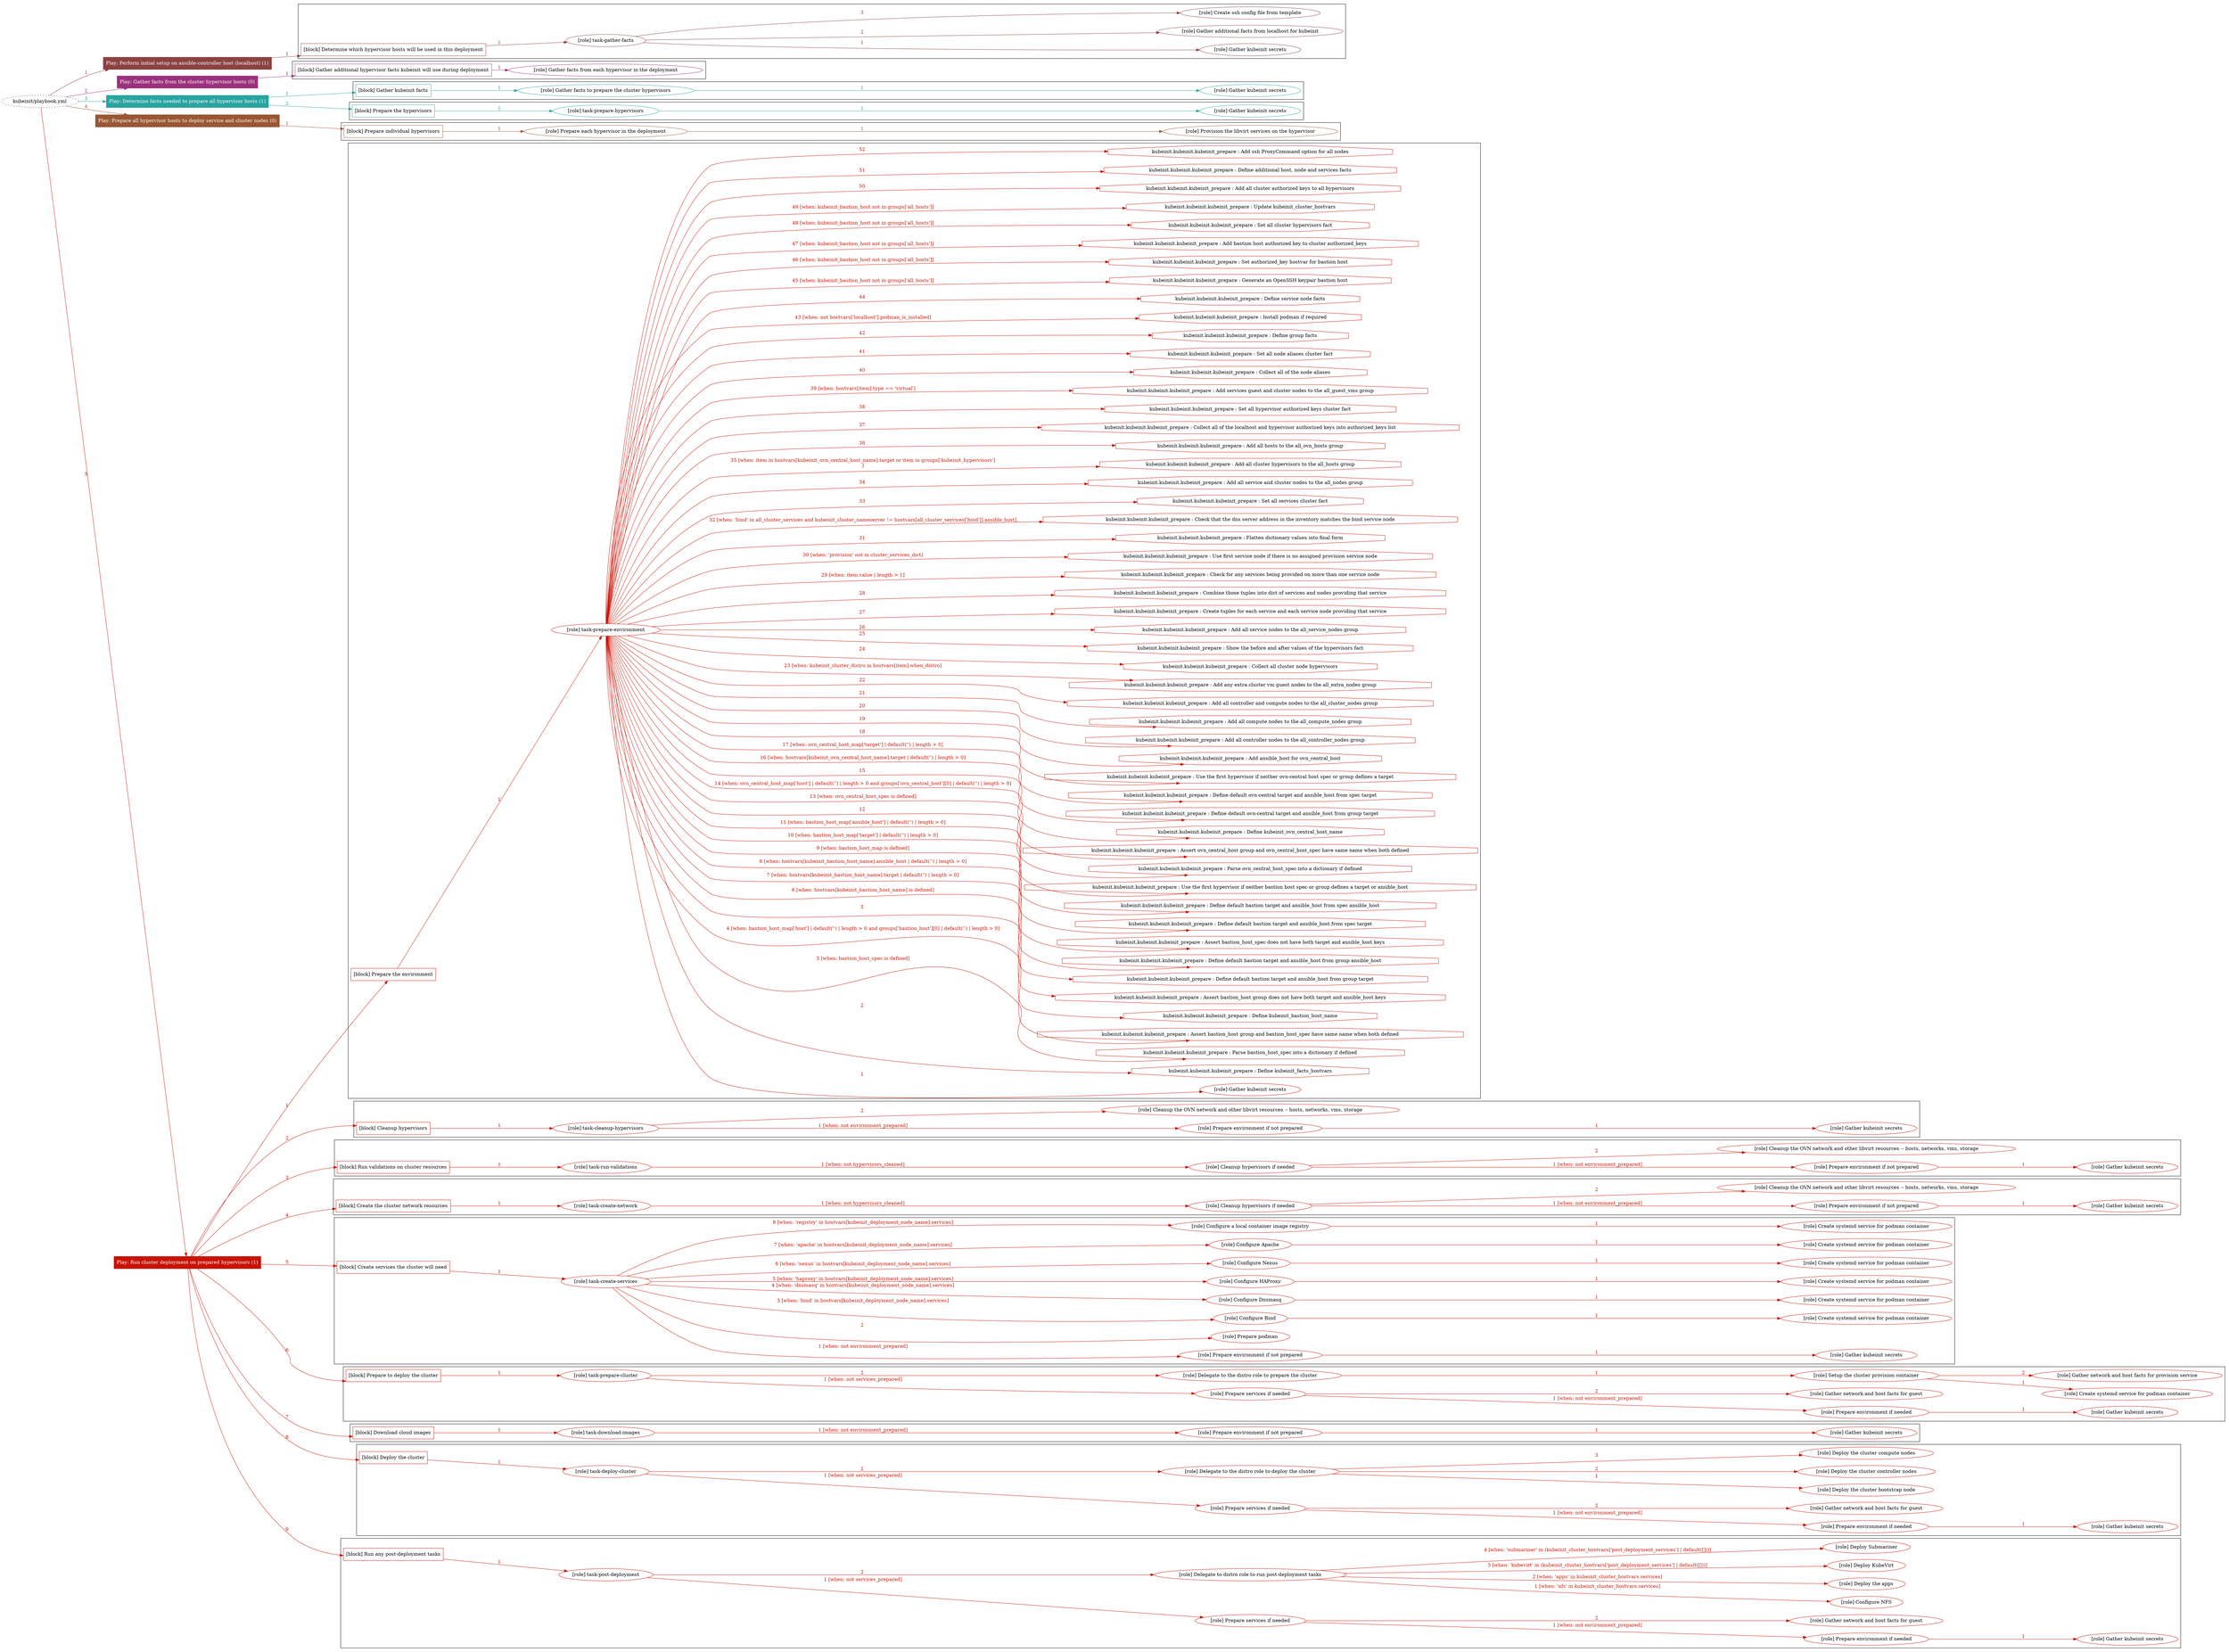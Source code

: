 digraph {
	graph [concentrate=true ordering=in rankdir=LR ratio=fill]
	edge [esep=5 sep=10]
	"kubeinit/playbook.yml" [URL="/home/runner/work/kubeinit/kubeinit/kubeinit/playbook.yml" id=playbook_1444630d style=dotted]
	"kubeinit/playbook.yml" -> play_1073b455 [label="1 " color="#8b4241" fontcolor="#8b4241" id=edge_0c85db9e labeltooltip="1 " tooltip="1 "]
	subgraph "Play: Perform initial setup on ansible-controller host (localhost) (1)" {
		play_1073b455 [label="Play: Perform initial setup on ansible-controller host (localhost) (1)" URL="/home/runner/work/kubeinit/kubeinit/kubeinit/playbook.yml" color="#8b4241" fontcolor="#ffffff" id=play_1073b455 shape=box style=filled tooltip=localhost]
		play_1073b455 -> block_946881d2 [label=1 color="#8b4241" fontcolor="#8b4241" id=edge_73a1ddb3 labeltooltip=1 tooltip=1]
		subgraph cluster_block_946881d2 {
			block_946881d2 [label="[block] Determine which hypervisor hosts will be used in this deployment" URL="/home/runner/work/kubeinit/kubeinit/kubeinit/playbook.yml" color="#8b4241" id=block_946881d2 labeltooltip="Determine which hypervisor hosts will be used in this deployment" shape=box tooltip="Determine which hypervisor hosts will be used in this deployment"]
			block_946881d2 -> role_add54385 [label="1 " color="#8b4241" fontcolor="#8b4241" id=edge_0cfd76b2 labeltooltip="1 " tooltip="1 "]
			subgraph "task-gather-facts" {
				role_add54385 [label="[role] task-gather-facts" URL="/home/runner/work/kubeinit/kubeinit/kubeinit/playbook.yml" color="#8b4241" id=role_add54385 tooltip="task-gather-facts"]
				role_add54385 -> role_1a040534 [label="1 " color="#8b4241" fontcolor="#8b4241" id=edge_caec62be labeltooltip="1 " tooltip="1 "]
				subgraph "Gather kubeinit secrets" {
					role_1a040534 [label="[role] Gather kubeinit secrets" URL="/home/runner/.ansible/collections/ansible_collections/kubeinit/kubeinit/roles/kubeinit_prepare/tasks/build_hypervisors_group.yml" color="#8b4241" id=role_1a040534 tooltip="Gather kubeinit secrets"]
				}
				role_add54385 -> role_0bdc1756 [label="2 " color="#8b4241" fontcolor="#8b4241" id=edge_86304668 labeltooltip="2 " tooltip="2 "]
				subgraph "Gather additional facts from localhost for kubeinit" {
					role_0bdc1756 [label="[role] Gather additional facts from localhost for kubeinit" URL="/home/runner/.ansible/collections/ansible_collections/kubeinit/kubeinit/roles/kubeinit_prepare/tasks/build_hypervisors_group.yml" color="#8b4241" id=role_0bdc1756 tooltip="Gather additional facts from localhost for kubeinit"]
				}
				role_add54385 -> role_7c668420 [label="3 " color="#8b4241" fontcolor="#8b4241" id=edge_5d2b8ef3 labeltooltip="3 " tooltip="3 "]
				subgraph "Create ssh config file from template" {
					role_7c668420 [label="[role] Create ssh config file from template" URL="/home/runner/.ansible/collections/ansible_collections/kubeinit/kubeinit/roles/kubeinit_prepare/tasks/build_hypervisors_group.yml" color="#8b4241" id=role_7c668420 tooltip="Create ssh config file from template"]
				}
			}
		}
	}
	"kubeinit/playbook.yml" -> play_78ef1688 [label="2 " color="#9b317d" fontcolor="#9b317d" id=edge_0044e540 labeltooltip="2 " tooltip="2 "]
	subgraph "Play: Gather facts from the cluster hypervisor hosts (0)" {
		play_78ef1688 [label="Play: Gather facts from the cluster hypervisor hosts (0)" URL="/home/runner/work/kubeinit/kubeinit/kubeinit/playbook.yml" color="#9b317d" fontcolor="#ffffff" id=play_78ef1688 shape=box style=filled tooltip="Play: Gather facts from the cluster hypervisor hosts (0)"]
		play_78ef1688 -> block_829b8c00 [label=1 color="#9b317d" fontcolor="#9b317d" id=edge_c3f6d614 labeltooltip=1 tooltip=1]
		subgraph cluster_block_829b8c00 {
			block_829b8c00 [label="[block] Gather additional hypervisor facts kubeinit will use during deployment" URL="/home/runner/work/kubeinit/kubeinit/kubeinit/playbook.yml" color="#9b317d" id=block_829b8c00 labeltooltip="Gather additional hypervisor facts kubeinit will use during deployment" shape=box tooltip="Gather additional hypervisor facts kubeinit will use during deployment"]
			block_829b8c00 -> role_87ae3ba0 [label="1 " color="#9b317d" fontcolor="#9b317d" id=edge_d1b2c838 labeltooltip="1 " tooltip="1 "]
			subgraph "Gather facts from each hypervisor in the deployment" {
				role_87ae3ba0 [label="[role] Gather facts from each hypervisor in the deployment" URL="/home/runner/work/kubeinit/kubeinit/kubeinit/playbook.yml" color="#9b317d" id=role_87ae3ba0 tooltip="Gather facts from each hypervisor in the deployment"]
			}
		}
	}
	"kubeinit/playbook.yml" -> play_0bc3e6d8 [label="3 " color="#28a4a1" fontcolor="#28a4a1" id=edge_3110eae7 labeltooltip="3 " tooltip="3 "]
	subgraph "Play: Determine facts needed to prepare all hypervisor hosts (1)" {
		play_0bc3e6d8 [label="Play: Determine facts needed to prepare all hypervisor hosts (1)" URL="/home/runner/work/kubeinit/kubeinit/kubeinit/playbook.yml" color="#28a4a1" fontcolor="#ffffff" id=play_0bc3e6d8 shape=box style=filled tooltip=localhost]
		play_0bc3e6d8 -> block_d40104a6 [label=1 color="#28a4a1" fontcolor="#28a4a1" id=edge_79403a06 labeltooltip=1 tooltip=1]
		subgraph cluster_block_d40104a6 {
			block_d40104a6 [label="[block] Gather kubeinit facts" URL="/home/runner/work/kubeinit/kubeinit/kubeinit/playbook.yml" color="#28a4a1" id=block_d40104a6 labeltooltip="Gather kubeinit facts" shape=box tooltip="Gather kubeinit facts"]
			block_d40104a6 -> role_3b716186 [label="1 " color="#28a4a1" fontcolor="#28a4a1" id=edge_dc60ff01 labeltooltip="1 " tooltip="1 "]
			subgraph "Gather facts to prepare the cluster hypervisors" {
				role_3b716186 [label="[role] Gather facts to prepare the cluster hypervisors" URL="/home/runner/work/kubeinit/kubeinit/kubeinit/playbook.yml" color="#28a4a1" id=role_3b716186 tooltip="Gather facts to prepare the cluster hypervisors"]
				role_3b716186 -> role_fba71f89 [label="1 " color="#28a4a1" fontcolor="#28a4a1" id=edge_497b2195 labeltooltip="1 " tooltip="1 "]
				subgraph "Gather kubeinit secrets" {
					role_fba71f89 [label="[role] Gather kubeinit secrets" URL="/home/runner/.ansible/collections/ansible_collections/kubeinit/kubeinit/roles/kubeinit_prepare/tasks/gather_kubeinit_facts.yml" color="#28a4a1" id=role_fba71f89 tooltip="Gather kubeinit secrets"]
				}
			}
		}
		play_0bc3e6d8 -> block_56816d2e [label=2 color="#28a4a1" fontcolor="#28a4a1" id=edge_8d1b89f9 labeltooltip=2 tooltip=2]
		subgraph cluster_block_56816d2e {
			block_56816d2e [label="[block] Prepare the hypervisors" URL="/home/runner/work/kubeinit/kubeinit/kubeinit/playbook.yml" color="#28a4a1" id=block_56816d2e labeltooltip="Prepare the hypervisors" shape=box tooltip="Prepare the hypervisors"]
			block_56816d2e -> role_d37315b7 [label="1 " color="#28a4a1" fontcolor="#28a4a1" id=edge_609497b4 labeltooltip="1 " tooltip="1 "]
			subgraph "task-prepare-hypervisors" {
				role_d37315b7 [label="[role] task-prepare-hypervisors" URL="/home/runner/work/kubeinit/kubeinit/kubeinit/playbook.yml" color="#28a4a1" id=role_d37315b7 tooltip="task-prepare-hypervisors"]
				role_d37315b7 -> role_0242ee0b [label="1 " color="#28a4a1" fontcolor="#28a4a1" id=edge_762423fd labeltooltip="1 " tooltip="1 "]
				subgraph "Gather kubeinit secrets" {
					role_0242ee0b [label="[role] Gather kubeinit secrets" URL="/home/runner/.ansible/collections/ansible_collections/kubeinit/kubeinit/roles/kubeinit_prepare/tasks/gather_kubeinit_facts.yml" color="#28a4a1" id=role_0242ee0b tooltip="Gather kubeinit secrets"]
				}
			}
		}
	}
	"kubeinit/playbook.yml" -> play_23aee91c [label="4 " color="#995733" fontcolor="#995733" id=edge_86f461c8 labeltooltip="4 " tooltip="4 "]
	subgraph "Play: Prepare all hypervisor hosts to deploy service and cluster nodes (0)" {
		play_23aee91c [label="Play: Prepare all hypervisor hosts to deploy service and cluster nodes (0)" URL="/home/runner/work/kubeinit/kubeinit/kubeinit/playbook.yml" color="#995733" fontcolor="#ffffff" id=play_23aee91c shape=box style=filled tooltip="Play: Prepare all hypervisor hosts to deploy service and cluster nodes (0)"]
		play_23aee91c -> block_f6f0f472 [label=1 color="#995733" fontcolor="#995733" id=edge_a04d602a labeltooltip=1 tooltip=1]
		subgraph cluster_block_f6f0f472 {
			block_f6f0f472 [label="[block] Prepare individual hypervisors" URL="/home/runner/work/kubeinit/kubeinit/kubeinit/playbook.yml" color="#995733" id=block_f6f0f472 labeltooltip="Prepare individual hypervisors" shape=box tooltip="Prepare individual hypervisors"]
			block_f6f0f472 -> role_e2254d93 [label="1 " color="#995733" fontcolor="#995733" id=edge_63cb797f labeltooltip="1 " tooltip="1 "]
			subgraph "Prepare each hypervisor in the deployment" {
				role_e2254d93 [label="[role] Prepare each hypervisor in the deployment" URL="/home/runner/work/kubeinit/kubeinit/kubeinit/playbook.yml" color="#995733" id=role_e2254d93 tooltip="Prepare each hypervisor in the deployment"]
				role_e2254d93 -> role_04773830 [label="1 " color="#995733" fontcolor="#995733" id=edge_45ecb0b7 labeltooltip="1 " tooltip="1 "]
				subgraph "Provision the libvirt services on the hypervisor" {
					role_04773830 [label="[role] Provision the libvirt services on the hypervisor" URL="/home/runner/.ansible/collections/ansible_collections/kubeinit/kubeinit/roles/kubeinit_prepare/tasks/prepare_hypervisor.yml" color="#995733" id=role_04773830 tooltip="Provision the libvirt services on the hypervisor"]
				}
			}
		}
	}
	"kubeinit/playbook.yml" -> play_779cb88a [label="5 " color="#c81304" fontcolor="#c81304" id=edge_5a33814d labeltooltip="5 " tooltip="5 "]
	subgraph "Play: Run cluster deployment on prepared hypervisors (1)" {
		play_779cb88a [label="Play: Run cluster deployment on prepared hypervisors (1)" URL="/home/runner/work/kubeinit/kubeinit/kubeinit/playbook.yml" color="#c81304" fontcolor="#ffffff" id=play_779cb88a shape=box style=filled tooltip=localhost]
		play_779cb88a -> block_87338375 [label=1 color="#c81304" fontcolor="#c81304" id=edge_95792783 labeltooltip=1 tooltip=1]
		subgraph cluster_block_87338375 {
			block_87338375 [label="[block] Prepare the environment" URL="/home/runner/work/kubeinit/kubeinit/kubeinit/playbook.yml" color="#c81304" id=block_87338375 labeltooltip="Prepare the environment" shape=box tooltip="Prepare the environment"]
			block_87338375 -> role_4984e158 [label="1 " color="#c81304" fontcolor="#c81304" id=edge_2753e655 labeltooltip="1 " tooltip="1 "]
			subgraph "task-prepare-environment" {
				role_4984e158 [label="[role] task-prepare-environment" URL="/home/runner/work/kubeinit/kubeinit/kubeinit/playbook.yml" color="#c81304" id=role_4984e158 tooltip="task-prepare-environment"]
				role_4984e158 -> role_afab0d7d [label="1 " color="#c81304" fontcolor="#c81304" id=edge_01ed7ba6 labeltooltip="1 " tooltip="1 "]
				subgraph "Gather kubeinit secrets" {
					role_afab0d7d [label="[role] Gather kubeinit secrets" URL="/home/runner/.ansible/collections/ansible_collections/kubeinit/kubeinit/roles/kubeinit_prepare/tasks/gather_kubeinit_facts.yml" color="#c81304" id=role_afab0d7d tooltip="Gather kubeinit secrets"]
				}
				task_c4361b53 [label="kubeinit.kubeinit.kubeinit_prepare : Define kubeinit_facts_hostvars" URL="/home/runner/.ansible/collections/ansible_collections/kubeinit/kubeinit/roles/kubeinit_prepare/tasks/main.yml" color="#c81304" id=task_c4361b53 shape=octagon tooltip="kubeinit.kubeinit.kubeinit_prepare : Define kubeinit_facts_hostvars"]
				role_4984e158 -> task_c4361b53 [label="2 " color="#c81304" fontcolor="#c81304" id=edge_e5e9740f labeltooltip="2 " tooltip="2 "]
				task_a15a012d [label="kubeinit.kubeinit.kubeinit_prepare : Parse bastion_host_spec into a dictionary if defined" URL="/home/runner/.ansible/collections/ansible_collections/kubeinit/kubeinit/roles/kubeinit_prepare/tasks/main.yml" color="#c81304" id=task_a15a012d shape=octagon tooltip="kubeinit.kubeinit.kubeinit_prepare : Parse bastion_host_spec into a dictionary if defined"]
				role_4984e158 -> task_a15a012d [label="3 [when: bastion_host_spec is defined]" color="#c81304" fontcolor="#c81304" id=edge_7d1447f1 labeltooltip="3 [when: bastion_host_spec is defined]" tooltip="3 [when: bastion_host_spec is defined]"]
				task_f9487f0b [label="kubeinit.kubeinit.kubeinit_prepare : Assert bastion_host group and bastion_host_spec have same name when both defined" URL="/home/runner/.ansible/collections/ansible_collections/kubeinit/kubeinit/roles/kubeinit_prepare/tasks/main.yml" color="#c81304" id=task_f9487f0b shape=octagon tooltip="kubeinit.kubeinit.kubeinit_prepare : Assert bastion_host group and bastion_host_spec have same name when both defined"]
				role_4984e158 -> task_f9487f0b [label="4 [when: bastion_host_map['host'] | default('') | length > 0 and groups['bastion_host'][0] | default('') | length > 0]" color="#c81304" fontcolor="#c81304" id=edge_98395c45 labeltooltip="4 [when: bastion_host_map['host'] | default('') | length > 0 and groups['bastion_host'][0] | default('') | length > 0]" tooltip="4 [when: bastion_host_map['host'] | default('') | length > 0 and groups['bastion_host'][0] | default('') | length > 0]"]
				task_eae2c98f [label="kubeinit.kubeinit.kubeinit_prepare : Define kubeinit_bastion_host_name" URL="/home/runner/.ansible/collections/ansible_collections/kubeinit/kubeinit/roles/kubeinit_prepare/tasks/main.yml" color="#c81304" id=task_eae2c98f shape=octagon tooltip="kubeinit.kubeinit.kubeinit_prepare : Define kubeinit_bastion_host_name"]
				role_4984e158 -> task_eae2c98f [label="5 " color="#c81304" fontcolor="#c81304" id=edge_14995673 labeltooltip="5 " tooltip="5 "]
				task_c2f02f58 [label="kubeinit.kubeinit.kubeinit_prepare : Assert bastion_host group does not have both target and ansible_host keys" URL="/home/runner/.ansible/collections/ansible_collections/kubeinit/kubeinit/roles/kubeinit_prepare/tasks/main.yml" color="#c81304" id=task_c2f02f58 shape=octagon tooltip="kubeinit.kubeinit.kubeinit_prepare : Assert bastion_host group does not have both target and ansible_host keys"]
				role_4984e158 -> task_c2f02f58 [label="6 [when: hostvars[kubeinit_bastion_host_name] is defined]" color="#c81304" fontcolor="#c81304" id=edge_9ee9e92b labeltooltip="6 [when: hostvars[kubeinit_bastion_host_name] is defined]" tooltip="6 [when: hostvars[kubeinit_bastion_host_name] is defined]"]
				task_10ff5415 [label="kubeinit.kubeinit.kubeinit_prepare : Define default bastion target and ansible_host from group target" URL="/home/runner/.ansible/collections/ansible_collections/kubeinit/kubeinit/roles/kubeinit_prepare/tasks/main.yml" color="#c81304" id=task_10ff5415 shape=octagon tooltip="kubeinit.kubeinit.kubeinit_prepare : Define default bastion target and ansible_host from group target"]
				role_4984e158 -> task_10ff5415 [label="7 [when: hostvars[kubeinit_bastion_host_name].target | default('') | length > 0]" color="#c81304" fontcolor="#c81304" id=edge_8fb4954e labeltooltip="7 [when: hostvars[kubeinit_bastion_host_name].target | default('') | length > 0]" tooltip="7 [when: hostvars[kubeinit_bastion_host_name].target | default('') | length > 0]"]
				task_b105f9dd [label="kubeinit.kubeinit.kubeinit_prepare : Define default bastion target and ansible_host from group ansible_host" URL="/home/runner/.ansible/collections/ansible_collections/kubeinit/kubeinit/roles/kubeinit_prepare/tasks/main.yml" color="#c81304" id=task_b105f9dd shape=octagon tooltip="kubeinit.kubeinit.kubeinit_prepare : Define default bastion target and ansible_host from group ansible_host"]
				role_4984e158 -> task_b105f9dd [label="8 [when: hostvars[kubeinit_bastion_host_name].ansible_host | default('') | length > 0]" color="#c81304" fontcolor="#c81304" id=edge_e5fafbb9 labeltooltip="8 [when: hostvars[kubeinit_bastion_host_name].ansible_host | default('') | length > 0]" tooltip="8 [when: hostvars[kubeinit_bastion_host_name].ansible_host | default('') | length > 0]"]
				task_9a67e37a [label="kubeinit.kubeinit.kubeinit_prepare : Assert bastion_host_spec does not have both target and ansible_host keys" URL="/home/runner/.ansible/collections/ansible_collections/kubeinit/kubeinit/roles/kubeinit_prepare/tasks/main.yml" color="#c81304" id=task_9a67e37a shape=octagon tooltip="kubeinit.kubeinit.kubeinit_prepare : Assert bastion_host_spec does not have both target and ansible_host keys"]
				role_4984e158 -> task_9a67e37a [label="9 [when: bastion_host_map is defined]" color="#c81304" fontcolor="#c81304" id=edge_b58b31a7 labeltooltip="9 [when: bastion_host_map is defined]" tooltip="9 [when: bastion_host_map is defined]"]
				task_08a307ff [label="kubeinit.kubeinit.kubeinit_prepare : Define default bastion target and ansible_host from spec target" URL="/home/runner/.ansible/collections/ansible_collections/kubeinit/kubeinit/roles/kubeinit_prepare/tasks/main.yml" color="#c81304" id=task_08a307ff shape=octagon tooltip="kubeinit.kubeinit.kubeinit_prepare : Define default bastion target and ansible_host from spec target"]
				role_4984e158 -> task_08a307ff [label="10 [when: bastion_host_map['target'] | default('') | length > 0]" color="#c81304" fontcolor="#c81304" id=edge_09207929 labeltooltip="10 [when: bastion_host_map['target'] | default('') | length > 0]" tooltip="10 [when: bastion_host_map['target'] | default('') | length > 0]"]
				task_1174ff66 [label="kubeinit.kubeinit.kubeinit_prepare : Define default bastion target and ansible_host from spec ansible_host" URL="/home/runner/.ansible/collections/ansible_collections/kubeinit/kubeinit/roles/kubeinit_prepare/tasks/main.yml" color="#c81304" id=task_1174ff66 shape=octagon tooltip="kubeinit.kubeinit.kubeinit_prepare : Define default bastion target and ansible_host from spec ansible_host"]
				role_4984e158 -> task_1174ff66 [label="11 [when: bastion_host_map['ansible_host'] | default('') | length > 0]" color="#c81304" fontcolor="#c81304" id=edge_3c903b44 labeltooltip="11 [when: bastion_host_map['ansible_host'] | default('') | length > 0]" tooltip="11 [when: bastion_host_map['ansible_host'] | default('') | length > 0]"]
				task_fb457c24 [label="kubeinit.kubeinit.kubeinit_prepare : Use the first hypervisor if neither bastion host spec or group defines a target or ansible_host" URL="/home/runner/.ansible/collections/ansible_collections/kubeinit/kubeinit/roles/kubeinit_prepare/tasks/main.yml" color="#c81304" id=task_fb457c24 shape=octagon tooltip="kubeinit.kubeinit.kubeinit_prepare : Use the first hypervisor if neither bastion host spec or group defines a target or ansible_host"]
				role_4984e158 -> task_fb457c24 [label="12 " color="#c81304" fontcolor="#c81304" id=edge_2c4cf7d7 labeltooltip="12 " tooltip="12 "]
				task_da819c3a [label="kubeinit.kubeinit.kubeinit_prepare : Parse ovn_central_host_spec into a dictionary if defined" URL="/home/runner/.ansible/collections/ansible_collections/kubeinit/kubeinit/roles/kubeinit_prepare/tasks/main.yml" color="#c81304" id=task_da819c3a shape=octagon tooltip="kubeinit.kubeinit.kubeinit_prepare : Parse ovn_central_host_spec into a dictionary if defined"]
				role_4984e158 -> task_da819c3a [label="13 [when: ovn_central_host_spec is defined]" color="#c81304" fontcolor="#c81304" id=edge_db048454 labeltooltip="13 [when: ovn_central_host_spec is defined]" tooltip="13 [when: ovn_central_host_spec is defined]"]
				task_ce8ad563 [label="kubeinit.kubeinit.kubeinit_prepare : Assert ovn_central_host group and ovn_central_host_spec have same name when both defined" URL="/home/runner/.ansible/collections/ansible_collections/kubeinit/kubeinit/roles/kubeinit_prepare/tasks/main.yml" color="#c81304" id=task_ce8ad563 shape=octagon tooltip="kubeinit.kubeinit.kubeinit_prepare : Assert ovn_central_host group and ovn_central_host_spec have same name when both defined"]
				role_4984e158 -> task_ce8ad563 [label="14 [when: ovn_central_host_map['host'] | default('') | length > 0 and groups['ovn_central_host'][0] | default('') | length > 0]" color="#c81304" fontcolor="#c81304" id=edge_2f1eeabd labeltooltip="14 [when: ovn_central_host_map['host'] | default('') | length > 0 and groups['ovn_central_host'][0] | default('') | length > 0]" tooltip="14 [when: ovn_central_host_map['host'] | default('') | length > 0 and groups['ovn_central_host'][0] | default('') | length > 0]"]
				task_898f27aa [label="kubeinit.kubeinit.kubeinit_prepare : Define kubeinit_ovn_central_host_name" URL="/home/runner/.ansible/collections/ansible_collections/kubeinit/kubeinit/roles/kubeinit_prepare/tasks/main.yml" color="#c81304" id=task_898f27aa shape=octagon tooltip="kubeinit.kubeinit.kubeinit_prepare : Define kubeinit_ovn_central_host_name"]
				role_4984e158 -> task_898f27aa [label="15 " color="#c81304" fontcolor="#c81304" id=edge_77911485 labeltooltip="15 " tooltip="15 "]
				task_99643654 [label="kubeinit.kubeinit.kubeinit_prepare : Define default ovn-central target and ansible_host from group target" URL="/home/runner/.ansible/collections/ansible_collections/kubeinit/kubeinit/roles/kubeinit_prepare/tasks/main.yml" color="#c81304" id=task_99643654 shape=octagon tooltip="kubeinit.kubeinit.kubeinit_prepare : Define default ovn-central target and ansible_host from group target"]
				role_4984e158 -> task_99643654 [label="16 [when: hostvars[kubeinit_ovn_central_host_name].target | default('') | length > 0]" color="#c81304" fontcolor="#c81304" id=edge_70f037be labeltooltip="16 [when: hostvars[kubeinit_ovn_central_host_name].target | default('') | length > 0]" tooltip="16 [when: hostvars[kubeinit_ovn_central_host_name].target | default('') | length > 0]"]
				task_cea48bac [label="kubeinit.kubeinit.kubeinit_prepare : Define default ovn-central target and ansible_host from spec target" URL="/home/runner/.ansible/collections/ansible_collections/kubeinit/kubeinit/roles/kubeinit_prepare/tasks/main.yml" color="#c81304" id=task_cea48bac shape=octagon tooltip="kubeinit.kubeinit.kubeinit_prepare : Define default ovn-central target and ansible_host from spec target"]
				role_4984e158 -> task_cea48bac [label="17 [when: ovn_central_host_map['target'] | default('') | length > 0]" color="#c81304" fontcolor="#c81304" id=edge_085f512b labeltooltip="17 [when: ovn_central_host_map['target'] | default('') | length > 0]" tooltip="17 [when: ovn_central_host_map['target'] | default('') | length > 0]"]
				task_af8507dc [label="kubeinit.kubeinit.kubeinit_prepare : Use the first hypervisor if neither ovn-central host spec or group defines a target" URL="/home/runner/.ansible/collections/ansible_collections/kubeinit/kubeinit/roles/kubeinit_prepare/tasks/main.yml" color="#c81304" id=task_af8507dc shape=octagon tooltip="kubeinit.kubeinit.kubeinit_prepare : Use the first hypervisor if neither ovn-central host spec or group defines a target"]
				role_4984e158 -> task_af8507dc [label="18 " color="#c81304" fontcolor="#c81304" id=edge_21866648 labeltooltip="18 " tooltip="18 "]
				task_bfc94020 [label="kubeinit.kubeinit.kubeinit_prepare : Add ansible_host for ovn_central_host" URL="/home/runner/.ansible/collections/ansible_collections/kubeinit/kubeinit/roles/kubeinit_prepare/tasks/main.yml" color="#c81304" id=task_bfc94020 shape=octagon tooltip="kubeinit.kubeinit.kubeinit_prepare : Add ansible_host for ovn_central_host"]
				role_4984e158 -> task_bfc94020 [label="19 " color="#c81304" fontcolor="#c81304" id=edge_85271923 labeltooltip="19 " tooltip="19 "]
				task_35268af8 [label="kubeinit.kubeinit.kubeinit_prepare : Add all controller nodes to the all_controller_nodes group" URL="/home/runner/.ansible/collections/ansible_collections/kubeinit/kubeinit/roles/kubeinit_prepare/tasks/prepare_groups.yml" color="#c81304" id=task_35268af8 shape=octagon tooltip="kubeinit.kubeinit.kubeinit_prepare : Add all controller nodes to the all_controller_nodes group"]
				role_4984e158 -> task_35268af8 [label="20 " color="#c81304" fontcolor="#c81304" id=edge_f21c7684 labeltooltip="20 " tooltip="20 "]
				task_150f02c8 [label="kubeinit.kubeinit.kubeinit_prepare : Add all compute nodes to the all_compute_nodes group" URL="/home/runner/.ansible/collections/ansible_collections/kubeinit/kubeinit/roles/kubeinit_prepare/tasks/prepare_groups.yml" color="#c81304" id=task_150f02c8 shape=octagon tooltip="kubeinit.kubeinit.kubeinit_prepare : Add all compute nodes to the all_compute_nodes group"]
				role_4984e158 -> task_150f02c8 [label="21 " color="#c81304" fontcolor="#c81304" id=edge_ef1f9f59 labeltooltip="21 " tooltip="21 "]
				task_21a4ce98 [label="kubeinit.kubeinit.kubeinit_prepare : Add all controller and compute nodes to the all_cluster_nodes group" URL="/home/runner/.ansible/collections/ansible_collections/kubeinit/kubeinit/roles/kubeinit_prepare/tasks/prepare_groups.yml" color="#c81304" id=task_21a4ce98 shape=octagon tooltip="kubeinit.kubeinit.kubeinit_prepare : Add all controller and compute nodes to the all_cluster_nodes group"]
				role_4984e158 -> task_21a4ce98 [label="22 " color="#c81304" fontcolor="#c81304" id=edge_daafe046 labeltooltip="22 " tooltip="22 "]
				task_1e7032ac [label="kubeinit.kubeinit.kubeinit_prepare : Add any extra cluster vm guest nodes to the all_extra_nodes group" URL="/home/runner/.ansible/collections/ansible_collections/kubeinit/kubeinit/roles/kubeinit_prepare/tasks/prepare_groups.yml" color="#c81304" id=task_1e7032ac shape=octagon tooltip="kubeinit.kubeinit.kubeinit_prepare : Add any extra cluster vm guest nodes to the all_extra_nodes group"]
				role_4984e158 -> task_1e7032ac [label="23 [when: kubeinit_cluster_distro in hostvars[item].when_distro]" color="#c81304" fontcolor="#c81304" id=edge_cd515794 labeltooltip="23 [when: kubeinit_cluster_distro in hostvars[item].when_distro]" tooltip="23 [when: kubeinit_cluster_distro in hostvars[item].when_distro]"]
				task_50e0a1a5 [label="kubeinit.kubeinit.kubeinit_prepare : Collect all cluster node hypervisors" URL="/home/runner/.ansible/collections/ansible_collections/kubeinit/kubeinit/roles/kubeinit_prepare/tasks/prepare_groups.yml" color="#c81304" id=task_50e0a1a5 shape=octagon tooltip="kubeinit.kubeinit.kubeinit_prepare : Collect all cluster node hypervisors"]
				role_4984e158 -> task_50e0a1a5 [label="24 " color="#c81304" fontcolor="#c81304" id=edge_21e50ffc labeltooltip="24 " tooltip="24 "]
				task_4bb489a1 [label="kubeinit.kubeinit.kubeinit_prepare : Show the before and after values of the hypervisors fact" URL="/home/runner/.ansible/collections/ansible_collections/kubeinit/kubeinit/roles/kubeinit_prepare/tasks/prepare_groups.yml" color="#c81304" id=task_4bb489a1 shape=octagon tooltip="kubeinit.kubeinit.kubeinit_prepare : Show the before and after values of the hypervisors fact"]
				role_4984e158 -> task_4bb489a1 [label="25 " color="#c81304" fontcolor="#c81304" id=edge_c3c0f982 labeltooltip="25 " tooltip="25 "]
				task_7049e04b [label="kubeinit.kubeinit.kubeinit_prepare : Add all service nodes to the all_service_nodes group" URL="/home/runner/.ansible/collections/ansible_collections/kubeinit/kubeinit/roles/kubeinit_prepare/tasks/prepare_groups.yml" color="#c81304" id=task_7049e04b shape=octagon tooltip="kubeinit.kubeinit.kubeinit_prepare : Add all service nodes to the all_service_nodes group"]
				role_4984e158 -> task_7049e04b [label="26 " color="#c81304" fontcolor="#c81304" id=edge_b5e54441 labeltooltip="26 " tooltip="26 "]
				task_d79d2e60 [label="kubeinit.kubeinit.kubeinit_prepare : Create tuples for each service and each service node providing that service" URL="/home/runner/.ansible/collections/ansible_collections/kubeinit/kubeinit/roles/kubeinit_prepare/tasks/prepare_groups.yml" color="#c81304" id=task_d79d2e60 shape=octagon tooltip="kubeinit.kubeinit.kubeinit_prepare : Create tuples for each service and each service node providing that service"]
				role_4984e158 -> task_d79d2e60 [label="27 " color="#c81304" fontcolor="#c81304" id=edge_32848bf4 labeltooltip="27 " tooltip="27 "]
				task_c31ee0b3 [label="kubeinit.kubeinit.kubeinit_prepare : Combine those tuples into dict of services and nodes providing that service" URL="/home/runner/.ansible/collections/ansible_collections/kubeinit/kubeinit/roles/kubeinit_prepare/tasks/prepare_groups.yml" color="#c81304" id=task_c31ee0b3 shape=octagon tooltip="kubeinit.kubeinit.kubeinit_prepare : Combine those tuples into dict of services and nodes providing that service"]
				role_4984e158 -> task_c31ee0b3 [label="28 " color="#c81304" fontcolor="#c81304" id=edge_45412d48 labeltooltip="28 " tooltip="28 "]
				task_fef7c3f8 [label="kubeinit.kubeinit.kubeinit_prepare : Check for any services being provided on more than one service node" URL="/home/runner/.ansible/collections/ansible_collections/kubeinit/kubeinit/roles/kubeinit_prepare/tasks/prepare_groups.yml" color="#c81304" id=task_fef7c3f8 shape=octagon tooltip="kubeinit.kubeinit.kubeinit_prepare : Check for any services being provided on more than one service node"]
				role_4984e158 -> task_fef7c3f8 [label="29 [when: item.value | length > 1]" color="#c81304" fontcolor="#c81304" id=edge_866e909f labeltooltip="29 [when: item.value | length > 1]" tooltip="29 [when: item.value | length > 1]"]
				task_dd6c444d [label="kubeinit.kubeinit.kubeinit_prepare : Use first service node if there is no assigned provision service node" URL="/home/runner/.ansible/collections/ansible_collections/kubeinit/kubeinit/roles/kubeinit_prepare/tasks/prepare_groups.yml" color="#c81304" id=task_dd6c444d shape=octagon tooltip="kubeinit.kubeinit.kubeinit_prepare : Use first service node if there is no assigned provision service node"]
				role_4984e158 -> task_dd6c444d [label="30 [when: 'provision' not in cluster_services_dict]" color="#c81304" fontcolor="#c81304" id=edge_71cd25c3 labeltooltip="30 [when: 'provision' not in cluster_services_dict]" tooltip="30 [when: 'provision' not in cluster_services_dict]"]
				task_687ecc84 [label="kubeinit.kubeinit.kubeinit_prepare : Flatten dictionary values into final form" URL="/home/runner/.ansible/collections/ansible_collections/kubeinit/kubeinit/roles/kubeinit_prepare/tasks/prepare_groups.yml" color="#c81304" id=task_687ecc84 shape=octagon tooltip="kubeinit.kubeinit.kubeinit_prepare : Flatten dictionary values into final form"]
				role_4984e158 -> task_687ecc84 [label="31 " color="#c81304" fontcolor="#c81304" id=edge_dea6a405 labeltooltip="31 " tooltip="31 "]
				task_eefe80d0 [label="kubeinit.kubeinit.kubeinit_prepare : Check that the dns server address in the inventory matches the bind service node" URL="/home/runner/.ansible/collections/ansible_collections/kubeinit/kubeinit/roles/kubeinit_prepare/tasks/prepare_groups.yml" color="#c81304" id=task_eefe80d0 shape=octagon tooltip="kubeinit.kubeinit.kubeinit_prepare : Check that the dns server address in the inventory matches the bind service node"]
				role_4984e158 -> task_eefe80d0 [label="32 [when: 'bind' in all_cluster_services and kubeinit_cluster_nameserver != hostvars[all_cluster_services['bind']].ansible_host]" color="#c81304" fontcolor="#c81304" id=edge_69400c80 labeltooltip="32 [when: 'bind' in all_cluster_services and kubeinit_cluster_nameserver != hostvars[all_cluster_services['bind']].ansible_host]" tooltip="32 [when: 'bind' in all_cluster_services and kubeinit_cluster_nameserver != hostvars[all_cluster_services['bind']].ansible_host]"]
				task_f0ca91ca [label="kubeinit.kubeinit.kubeinit_prepare : Set all services cluster fact" URL="/home/runner/.ansible/collections/ansible_collections/kubeinit/kubeinit/roles/kubeinit_prepare/tasks/prepare_groups.yml" color="#c81304" id=task_f0ca91ca shape=octagon tooltip="kubeinit.kubeinit.kubeinit_prepare : Set all services cluster fact"]
				role_4984e158 -> task_f0ca91ca [label="33 " color="#c81304" fontcolor="#c81304" id=edge_ff560565 labeltooltip="33 " tooltip="33 "]
				task_083c1782 [label="kubeinit.kubeinit.kubeinit_prepare : Add all service and cluster nodes to the all_nodes group" URL="/home/runner/.ansible/collections/ansible_collections/kubeinit/kubeinit/roles/kubeinit_prepare/tasks/prepare_groups.yml" color="#c81304" id=task_083c1782 shape=octagon tooltip="kubeinit.kubeinit.kubeinit_prepare : Add all service and cluster nodes to the all_nodes group"]
				role_4984e158 -> task_083c1782 [label="34 " color="#c81304" fontcolor="#c81304" id=edge_7b76d3a5 labeltooltip="34 " tooltip="34 "]
				task_ff94961b [label="kubeinit.kubeinit.kubeinit_prepare : Add all cluster hypervisors to the all_hosts group" URL="/home/runner/.ansible/collections/ansible_collections/kubeinit/kubeinit/roles/kubeinit_prepare/tasks/prepare_groups.yml" color="#c81304" id=task_ff94961b shape=octagon tooltip="kubeinit.kubeinit.kubeinit_prepare : Add all cluster hypervisors to the all_hosts group"]
				role_4984e158 -> task_ff94961b [label="35 [when: item in hostvars[kubeinit_ovn_central_host_name].target or item in groups['kubeinit_hypervisors']
]" color="#c81304" fontcolor="#c81304" id=edge_5c3dedcb labeltooltip="35 [when: item in hostvars[kubeinit_ovn_central_host_name].target or item in groups['kubeinit_hypervisors']
]" tooltip="35 [when: item in hostvars[kubeinit_ovn_central_host_name].target or item in groups['kubeinit_hypervisors']
]"]
				task_4b17c040 [label="kubeinit.kubeinit.kubeinit_prepare : Add all hosts to the all_ovn_hosts group" URL="/home/runner/.ansible/collections/ansible_collections/kubeinit/kubeinit/roles/kubeinit_prepare/tasks/prepare_groups.yml" color="#c81304" id=task_4b17c040 shape=octagon tooltip="kubeinit.kubeinit.kubeinit_prepare : Add all hosts to the all_ovn_hosts group"]
				role_4984e158 -> task_4b17c040 [label="36 " color="#c81304" fontcolor="#c81304" id=edge_e1a319d0 labeltooltip="36 " tooltip="36 "]
				task_2f9658aa [label="kubeinit.kubeinit.kubeinit_prepare : Collect all of the localhost and hypervisor authorized keys into authorized_keys list" URL="/home/runner/.ansible/collections/ansible_collections/kubeinit/kubeinit/roles/kubeinit_prepare/tasks/prepare_groups.yml" color="#c81304" id=task_2f9658aa shape=octagon tooltip="kubeinit.kubeinit.kubeinit_prepare : Collect all of the localhost and hypervisor authorized keys into authorized_keys list"]
				role_4984e158 -> task_2f9658aa [label="37 " color="#c81304" fontcolor="#c81304" id=edge_ad64f3fb labeltooltip="37 " tooltip="37 "]
				task_2e188671 [label="kubeinit.kubeinit.kubeinit_prepare : Set all hypervisor authorized keys cluster fact" URL="/home/runner/.ansible/collections/ansible_collections/kubeinit/kubeinit/roles/kubeinit_prepare/tasks/prepare_groups.yml" color="#c81304" id=task_2e188671 shape=octagon tooltip="kubeinit.kubeinit.kubeinit_prepare : Set all hypervisor authorized keys cluster fact"]
				role_4984e158 -> task_2e188671 [label="38 " color="#c81304" fontcolor="#c81304" id=edge_3c256441 labeltooltip="38 " tooltip="38 "]
				task_f339aec4 [label="kubeinit.kubeinit.kubeinit_prepare : Add services guest and cluster nodes to the all_guest_vms group" URL="/home/runner/.ansible/collections/ansible_collections/kubeinit/kubeinit/roles/kubeinit_prepare/tasks/prepare_groups.yml" color="#c81304" id=task_f339aec4 shape=octagon tooltip="kubeinit.kubeinit.kubeinit_prepare : Add services guest and cluster nodes to the all_guest_vms group"]
				role_4984e158 -> task_f339aec4 [label="39 [when: hostvars[item].type == 'virtual']" color="#c81304" fontcolor="#c81304" id=edge_04fd8307 labeltooltip="39 [when: hostvars[item].type == 'virtual']" tooltip="39 [when: hostvars[item].type == 'virtual']"]
				task_a0aac261 [label="kubeinit.kubeinit.kubeinit_prepare : Collect all of the node aliases" URL="/home/runner/.ansible/collections/ansible_collections/kubeinit/kubeinit/roles/kubeinit_prepare/tasks/prepare_groups.yml" color="#c81304" id=task_a0aac261 shape=octagon tooltip="kubeinit.kubeinit.kubeinit_prepare : Collect all of the node aliases"]
				role_4984e158 -> task_a0aac261 [label="40 " color="#c81304" fontcolor="#c81304" id=edge_4ebcbb4e labeltooltip="40 " tooltip="40 "]
				task_a9454c50 [label="kubeinit.kubeinit.kubeinit_prepare : Set all node aliases cluster fact" URL="/home/runner/.ansible/collections/ansible_collections/kubeinit/kubeinit/roles/kubeinit_prepare/tasks/prepare_groups.yml" color="#c81304" id=task_a9454c50 shape=octagon tooltip="kubeinit.kubeinit.kubeinit_prepare : Set all node aliases cluster fact"]
				role_4984e158 -> task_a9454c50 [label="41 " color="#c81304" fontcolor="#c81304" id=edge_04384545 labeltooltip="41 " tooltip="41 "]
				task_f93a6170 [label="kubeinit.kubeinit.kubeinit_prepare : Define group facts" URL="/home/runner/.ansible/collections/ansible_collections/kubeinit/kubeinit/roles/kubeinit_prepare/tasks/main.yml" color="#c81304" id=task_f93a6170 shape=octagon tooltip="kubeinit.kubeinit.kubeinit_prepare : Define group facts"]
				role_4984e158 -> task_f93a6170 [label="42 " color="#c81304" fontcolor="#c81304" id=edge_4a1fcb1a labeltooltip="42 " tooltip="42 "]
				task_28dad2b1 [label="kubeinit.kubeinit.kubeinit_prepare : Install podman if required" URL="/home/runner/.ansible/collections/ansible_collections/kubeinit/kubeinit/roles/kubeinit_prepare/tasks/main.yml" color="#c81304" id=task_28dad2b1 shape=octagon tooltip="kubeinit.kubeinit.kubeinit_prepare : Install podman if required"]
				role_4984e158 -> task_28dad2b1 [label="43 [when: not hostvars['localhost'].podman_is_installed]" color="#c81304" fontcolor="#c81304" id=edge_15103153 labeltooltip="43 [when: not hostvars['localhost'].podman_is_installed]" tooltip="43 [when: not hostvars['localhost'].podman_is_installed]"]
				task_001bedcb [label="kubeinit.kubeinit.kubeinit_prepare : Define service node facts" URL="/home/runner/.ansible/collections/ansible_collections/kubeinit/kubeinit/roles/kubeinit_prepare/tasks/main.yml" color="#c81304" id=task_001bedcb shape=octagon tooltip="kubeinit.kubeinit.kubeinit_prepare : Define service node facts"]
				role_4984e158 -> task_001bedcb [label="44 " color="#c81304" fontcolor="#c81304" id=edge_c3118f4e labeltooltip="44 " tooltip="44 "]
				task_44663c38 [label="kubeinit.kubeinit.kubeinit_prepare : Generate an OpenSSH keypair bastion host" URL="/home/runner/.ansible/collections/ansible_collections/kubeinit/kubeinit/roles/kubeinit_prepare/tasks/main.yml" color="#c81304" id=task_44663c38 shape=octagon tooltip="kubeinit.kubeinit.kubeinit_prepare : Generate an OpenSSH keypair bastion host"]
				role_4984e158 -> task_44663c38 [label="45 [when: kubeinit_bastion_host not in groups['all_hosts']]" color="#c81304" fontcolor="#c81304" id=edge_76939a44 labeltooltip="45 [when: kubeinit_bastion_host not in groups['all_hosts']]" tooltip="45 [when: kubeinit_bastion_host not in groups['all_hosts']]"]
				task_61c3b2c6 [label="kubeinit.kubeinit.kubeinit_prepare : Set authorized_key hostvar for bastion host" URL="/home/runner/.ansible/collections/ansible_collections/kubeinit/kubeinit/roles/kubeinit_prepare/tasks/main.yml" color="#c81304" id=task_61c3b2c6 shape=octagon tooltip="kubeinit.kubeinit.kubeinit_prepare : Set authorized_key hostvar for bastion host"]
				role_4984e158 -> task_61c3b2c6 [label="46 [when: kubeinit_bastion_host not in groups['all_hosts']]" color="#c81304" fontcolor="#c81304" id=edge_499b51a9 labeltooltip="46 [when: kubeinit_bastion_host not in groups['all_hosts']]" tooltip="46 [when: kubeinit_bastion_host not in groups['all_hosts']]"]
				task_8ec82779 [label="kubeinit.kubeinit.kubeinit_prepare : Add bastion host authorized key to cluster authorized_keys" URL="/home/runner/.ansible/collections/ansible_collections/kubeinit/kubeinit/roles/kubeinit_prepare/tasks/main.yml" color="#c81304" id=task_8ec82779 shape=octagon tooltip="kubeinit.kubeinit.kubeinit_prepare : Add bastion host authorized key to cluster authorized_keys"]
				role_4984e158 -> task_8ec82779 [label="47 [when: kubeinit_bastion_host not in groups['all_hosts']]" color="#c81304" fontcolor="#c81304" id=edge_e359796a labeltooltip="47 [when: kubeinit_bastion_host not in groups['all_hosts']]" tooltip="47 [when: kubeinit_bastion_host not in groups['all_hosts']]"]
				task_e730aa41 [label="kubeinit.kubeinit.kubeinit_prepare : Set all cluster hypervisors fact" URL="/home/runner/.ansible/collections/ansible_collections/kubeinit/kubeinit/roles/kubeinit_prepare/tasks/main.yml" color="#c81304" id=task_e730aa41 shape=octagon tooltip="kubeinit.kubeinit.kubeinit_prepare : Set all cluster hypervisors fact"]
				role_4984e158 -> task_e730aa41 [label="48 [when: kubeinit_bastion_host not in groups['all_hosts']]" color="#c81304" fontcolor="#c81304" id=edge_193308db labeltooltip="48 [when: kubeinit_bastion_host not in groups['all_hosts']]" tooltip="48 [when: kubeinit_bastion_host not in groups['all_hosts']]"]
				task_c838ed63 [label="kubeinit.kubeinit.kubeinit_prepare : Update kubeinit_cluster_hostvars" URL="/home/runner/.ansible/collections/ansible_collections/kubeinit/kubeinit/roles/kubeinit_prepare/tasks/main.yml" color="#c81304" id=task_c838ed63 shape=octagon tooltip="kubeinit.kubeinit.kubeinit_prepare : Update kubeinit_cluster_hostvars"]
				role_4984e158 -> task_c838ed63 [label="49 [when: kubeinit_bastion_host not in groups['all_hosts']]" color="#c81304" fontcolor="#c81304" id=edge_9a71e7ed labeltooltip="49 [when: kubeinit_bastion_host not in groups['all_hosts']]" tooltip="49 [when: kubeinit_bastion_host not in groups['all_hosts']]"]
				task_993ad472 [label="kubeinit.kubeinit.kubeinit_prepare : Add all cluster authorized keys to all hypervisors" URL="/home/runner/.ansible/collections/ansible_collections/kubeinit/kubeinit/roles/kubeinit_prepare/tasks/main.yml" color="#c81304" id=task_993ad472 shape=octagon tooltip="kubeinit.kubeinit.kubeinit_prepare : Add all cluster authorized keys to all hypervisors"]
				role_4984e158 -> task_993ad472 [label="50 " color="#c81304" fontcolor="#c81304" id=edge_64437831 labeltooltip="50 " tooltip="50 "]
				task_23784944 [label="kubeinit.kubeinit.kubeinit_prepare : Define additional host, node and services facts" URL="/home/runner/.ansible/collections/ansible_collections/kubeinit/kubeinit/roles/kubeinit_prepare/tasks/main.yml" color="#c81304" id=task_23784944 shape=octagon tooltip="kubeinit.kubeinit.kubeinit_prepare : Define additional host, node and services facts"]
				role_4984e158 -> task_23784944 [label="51 " color="#c81304" fontcolor="#c81304" id=edge_db01f0cb labeltooltip="51 " tooltip="51 "]
				task_4ee66201 [label="kubeinit.kubeinit.kubeinit_prepare : Add ssh ProxyCommand option for all nodes" URL="/home/runner/.ansible/collections/ansible_collections/kubeinit/kubeinit/roles/kubeinit_prepare/tasks/main.yml" color="#c81304" id=task_4ee66201 shape=octagon tooltip="kubeinit.kubeinit.kubeinit_prepare : Add ssh ProxyCommand option for all nodes"]
				role_4984e158 -> task_4ee66201 [label="52 " color="#c81304" fontcolor="#c81304" id=edge_9e320a11 labeltooltip="52 " tooltip="52 "]
			}
		}
		play_779cb88a -> block_731caf7a [label=2 color="#c81304" fontcolor="#c81304" id=edge_1e758284 labeltooltip=2 tooltip=2]
		subgraph cluster_block_731caf7a {
			block_731caf7a [label="[block] Cleanup hypervisors" URL="/home/runner/work/kubeinit/kubeinit/kubeinit/playbook.yml" color="#c81304" id=block_731caf7a labeltooltip="Cleanup hypervisors" shape=box tooltip="Cleanup hypervisors"]
			block_731caf7a -> role_ad7d1649 [label="1 " color="#c81304" fontcolor="#c81304" id=edge_78b07f31 labeltooltip="1 " tooltip="1 "]
			subgraph "task-cleanup-hypervisors" {
				role_ad7d1649 [label="[role] task-cleanup-hypervisors" URL="/home/runner/work/kubeinit/kubeinit/kubeinit/playbook.yml" color="#c81304" id=role_ad7d1649 tooltip="task-cleanup-hypervisors"]
				role_ad7d1649 -> role_95734987 [label="1 [when: not environment_prepared]" color="#c81304" fontcolor="#c81304" id=edge_41ecc22b labeltooltip="1 [when: not environment_prepared]" tooltip="1 [when: not environment_prepared]"]
				subgraph "Prepare environment if not prepared" {
					role_95734987 [label="[role] Prepare environment if not prepared" URL="/home/runner/.ansible/collections/ansible_collections/kubeinit/kubeinit/roles/kubeinit_prepare/tasks/cleanup_hypervisors.yml" color="#c81304" id=role_95734987 tooltip="Prepare environment if not prepared"]
					role_95734987 -> role_86b52680 [label="1 " color="#c81304" fontcolor="#c81304" id=edge_73bba1a2 labeltooltip="1 " tooltip="1 "]
					subgraph "Gather kubeinit secrets" {
						role_86b52680 [label="[role] Gather kubeinit secrets" URL="/home/runner/.ansible/collections/ansible_collections/kubeinit/kubeinit/roles/kubeinit_prepare/tasks/gather_kubeinit_facts.yml" color="#c81304" id=role_86b52680 tooltip="Gather kubeinit secrets"]
					}
				}
				role_ad7d1649 -> role_f860c010 [label="2 " color="#c81304" fontcolor="#c81304" id=edge_1dc96bb6 labeltooltip="2 " tooltip="2 "]
				subgraph "Cleanup the OVN network and other libvirt resources -- hosts, networks, vms, storage" {
					role_f860c010 [label="[role] Cleanup the OVN network and other libvirt resources -- hosts, networks, vms, storage" URL="/home/runner/.ansible/collections/ansible_collections/kubeinit/kubeinit/roles/kubeinit_prepare/tasks/cleanup_hypervisors.yml" color="#c81304" id=role_f860c010 tooltip="Cleanup the OVN network and other libvirt resources -- hosts, networks, vms, storage"]
				}
			}
		}
		play_779cb88a -> block_5a1ff926 [label=3 color="#c81304" fontcolor="#c81304" id=edge_ce5d7c92 labeltooltip=3 tooltip=3]
		subgraph cluster_block_5a1ff926 {
			block_5a1ff926 [label="[block] Run validations on cluster resources" URL="/home/runner/work/kubeinit/kubeinit/kubeinit/playbook.yml" color="#c81304" id=block_5a1ff926 labeltooltip="Run validations on cluster resources" shape=box tooltip="Run validations on cluster resources"]
			block_5a1ff926 -> role_5c468632 [label="1 " color="#c81304" fontcolor="#c81304" id=edge_a929e522 labeltooltip="1 " tooltip="1 "]
			subgraph "task-run-validations" {
				role_5c468632 [label="[role] task-run-validations" URL="/home/runner/work/kubeinit/kubeinit/kubeinit/playbook.yml" color="#c81304" id=role_5c468632 tooltip="task-run-validations"]
				role_5c468632 -> role_bb8534a8 [label="1 [when: not hypervisors_cleaned]" color="#c81304" fontcolor="#c81304" id=edge_fe19f64a labeltooltip="1 [when: not hypervisors_cleaned]" tooltip="1 [when: not hypervisors_cleaned]"]
				subgraph "Cleanup hypervisors if needed" {
					role_bb8534a8 [label="[role] Cleanup hypervisors if needed" URL="/home/runner/.ansible/collections/ansible_collections/kubeinit/kubeinit/roles/kubeinit_validations/tasks/main.yml" color="#c81304" id=role_bb8534a8 tooltip="Cleanup hypervisors if needed"]
					role_bb8534a8 -> role_16c0e0d9 [label="1 [when: not environment_prepared]" color="#c81304" fontcolor="#c81304" id=edge_113fa246 labeltooltip="1 [when: not environment_prepared]" tooltip="1 [when: not environment_prepared]"]
					subgraph "Prepare environment if not prepared" {
						role_16c0e0d9 [label="[role] Prepare environment if not prepared" URL="/home/runner/.ansible/collections/ansible_collections/kubeinit/kubeinit/roles/kubeinit_prepare/tasks/cleanup_hypervisors.yml" color="#c81304" id=role_16c0e0d9 tooltip="Prepare environment if not prepared"]
						role_16c0e0d9 -> role_17c5a2bb [label="1 " color="#c81304" fontcolor="#c81304" id=edge_28abdd7f labeltooltip="1 " tooltip="1 "]
						subgraph "Gather kubeinit secrets" {
							role_17c5a2bb [label="[role] Gather kubeinit secrets" URL="/home/runner/.ansible/collections/ansible_collections/kubeinit/kubeinit/roles/kubeinit_prepare/tasks/gather_kubeinit_facts.yml" color="#c81304" id=role_17c5a2bb tooltip="Gather kubeinit secrets"]
						}
					}
					role_bb8534a8 -> role_ebac5199 [label="2 " color="#c81304" fontcolor="#c81304" id=edge_7983f43f labeltooltip="2 " tooltip="2 "]
					subgraph "Cleanup the OVN network and other libvirt resources -- hosts, networks, vms, storage" {
						role_ebac5199 [label="[role] Cleanup the OVN network and other libvirt resources -- hosts, networks, vms, storage" URL="/home/runner/.ansible/collections/ansible_collections/kubeinit/kubeinit/roles/kubeinit_prepare/tasks/cleanup_hypervisors.yml" color="#c81304" id=role_ebac5199 tooltip="Cleanup the OVN network and other libvirt resources -- hosts, networks, vms, storage"]
					}
				}
			}
		}
		play_779cb88a -> block_5b3052c6 [label=4 color="#c81304" fontcolor="#c81304" id=edge_33bb3c7f labeltooltip=4 tooltip=4]
		subgraph cluster_block_5b3052c6 {
			block_5b3052c6 [label="[block] Create the cluster network resources" URL="/home/runner/work/kubeinit/kubeinit/kubeinit/playbook.yml" color="#c81304" id=block_5b3052c6 labeltooltip="Create the cluster network resources" shape=box tooltip="Create the cluster network resources"]
			block_5b3052c6 -> role_a1c215f9 [label="1 " color="#c81304" fontcolor="#c81304" id=edge_bc352d6d labeltooltip="1 " tooltip="1 "]
			subgraph "task-create-network" {
				role_a1c215f9 [label="[role] task-create-network" URL="/home/runner/work/kubeinit/kubeinit/kubeinit/playbook.yml" color="#c81304" id=role_a1c215f9 tooltip="task-create-network"]
				role_a1c215f9 -> role_42668b7a [label="1 [when: not hypervisors_cleaned]" color="#c81304" fontcolor="#c81304" id=edge_e05cb462 labeltooltip="1 [when: not hypervisors_cleaned]" tooltip="1 [when: not hypervisors_cleaned]"]
				subgraph "Cleanup hypervisors if needed" {
					role_42668b7a [label="[role] Cleanup hypervisors if needed" URL="/home/runner/.ansible/collections/ansible_collections/kubeinit/kubeinit/roles/kubeinit_libvirt/tasks/create_network.yml" color="#c81304" id=role_42668b7a tooltip="Cleanup hypervisors if needed"]
					role_42668b7a -> role_980ccdd0 [label="1 [when: not environment_prepared]" color="#c81304" fontcolor="#c81304" id=edge_974db3ca labeltooltip="1 [when: not environment_prepared]" tooltip="1 [when: not environment_prepared]"]
					subgraph "Prepare environment if not prepared" {
						role_980ccdd0 [label="[role] Prepare environment if not prepared" URL="/home/runner/.ansible/collections/ansible_collections/kubeinit/kubeinit/roles/kubeinit_prepare/tasks/cleanup_hypervisors.yml" color="#c81304" id=role_980ccdd0 tooltip="Prepare environment if not prepared"]
						role_980ccdd0 -> role_df40e54a [label="1 " color="#c81304" fontcolor="#c81304" id=edge_f5fd7988 labeltooltip="1 " tooltip="1 "]
						subgraph "Gather kubeinit secrets" {
							role_df40e54a [label="[role] Gather kubeinit secrets" URL="/home/runner/.ansible/collections/ansible_collections/kubeinit/kubeinit/roles/kubeinit_prepare/tasks/gather_kubeinit_facts.yml" color="#c81304" id=role_df40e54a tooltip="Gather kubeinit secrets"]
						}
					}
					role_42668b7a -> role_30a3e79f [label="2 " color="#c81304" fontcolor="#c81304" id=edge_b425472d labeltooltip="2 " tooltip="2 "]
					subgraph "Cleanup the OVN network and other libvirt resources -- hosts, networks, vms, storage" {
						role_30a3e79f [label="[role] Cleanup the OVN network and other libvirt resources -- hosts, networks, vms, storage" URL="/home/runner/.ansible/collections/ansible_collections/kubeinit/kubeinit/roles/kubeinit_prepare/tasks/cleanup_hypervisors.yml" color="#c81304" id=role_30a3e79f tooltip="Cleanup the OVN network and other libvirt resources -- hosts, networks, vms, storage"]
					}
				}
			}
		}
		play_779cb88a -> block_f396de6d [label=5 color="#c81304" fontcolor="#c81304" id=edge_0a8b4c5f labeltooltip=5 tooltip=5]
		subgraph cluster_block_f396de6d {
			block_f396de6d [label="[block] Create services the cluster will need" URL="/home/runner/work/kubeinit/kubeinit/kubeinit/playbook.yml" color="#c81304" id=block_f396de6d labeltooltip="Create services the cluster will need" shape=box tooltip="Create services the cluster will need"]
			block_f396de6d -> role_957425bd [label="1 " color="#c81304" fontcolor="#c81304" id=edge_df0fb461 labeltooltip="1 " tooltip="1 "]
			subgraph "task-create-services" {
				role_957425bd [label="[role] task-create-services" URL="/home/runner/work/kubeinit/kubeinit/kubeinit/playbook.yml" color="#c81304" id=role_957425bd tooltip="task-create-services"]
				role_957425bd -> role_a5845a9a [label="1 [when: not environment_prepared]" color="#c81304" fontcolor="#c81304" id=edge_e91bdd8e labeltooltip="1 [when: not environment_prepared]" tooltip="1 [when: not environment_prepared]"]
				subgraph "Prepare environment if not prepared" {
					role_a5845a9a [label="[role] Prepare environment if not prepared" URL="/home/runner/.ansible/collections/ansible_collections/kubeinit/kubeinit/roles/kubeinit_services/tasks/main.yml" color="#c81304" id=role_a5845a9a tooltip="Prepare environment if not prepared"]
					role_a5845a9a -> role_c2db5786 [label="1 " color="#c81304" fontcolor="#c81304" id=edge_db087bf0 labeltooltip="1 " tooltip="1 "]
					subgraph "Gather kubeinit secrets" {
						role_c2db5786 [label="[role] Gather kubeinit secrets" URL="/home/runner/.ansible/collections/ansible_collections/kubeinit/kubeinit/roles/kubeinit_prepare/tasks/gather_kubeinit_facts.yml" color="#c81304" id=role_c2db5786 tooltip="Gather kubeinit secrets"]
					}
				}
				role_957425bd -> role_e36e4f1e [label="2 " color="#c81304" fontcolor="#c81304" id=edge_4a261ddb labeltooltip="2 " tooltip="2 "]
				subgraph "Prepare podman" {
					role_e36e4f1e [label="[role] Prepare podman" URL="/home/runner/.ansible/collections/ansible_collections/kubeinit/kubeinit/roles/kubeinit_services/tasks/00_create_service_pod.yml" color="#c81304" id=role_e36e4f1e tooltip="Prepare podman"]
				}
				role_957425bd -> role_134ba238 [label="3 [when: 'bind' in hostvars[kubeinit_deployment_node_name].services]" color="#c81304" fontcolor="#c81304" id=edge_0ec0a4c3 labeltooltip="3 [when: 'bind' in hostvars[kubeinit_deployment_node_name].services]" tooltip="3 [when: 'bind' in hostvars[kubeinit_deployment_node_name].services]"]
				subgraph "Configure Bind" {
					role_134ba238 [label="[role] Configure Bind" URL="/home/runner/.ansible/collections/ansible_collections/kubeinit/kubeinit/roles/kubeinit_services/tasks/start_services_containers.yml" color="#c81304" id=role_134ba238 tooltip="Configure Bind"]
					role_134ba238 -> role_0fcef22b [label="1 " color="#c81304" fontcolor="#c81304" id=edge_6703eb37 labeltooltip="1 " tooltip="1 "]
					subgraph "Create systemd service for podman container" {
						role_0fcef22b [label="[role] Create systemd service for podman container" URL="/home/runner/.ansible/collections/ansible_collections/kubeinit/kubeinit/roles/kubeinit_bind/tasks/main.yml" color="#c81304" id=role_0fcef22b tooltip="Create systemd service for podman container"]
					}
				}
				role_957425bd -> role_a3f7c5dc [label="4 [when: 'dnsmasq' in hostvars[kubeinit_deployment_node_name].services]" color="#c81304" fontcolor="#c81304" id=edge_bdf129d2 labeltooltip="4 [when: 'dnsmasq' in hostvars[kubeinit_deployment_node_name].services]" tooltip="4 [when: 'dnsmasq' in hostvars[kubeinit_deployment_node_name].services]"]
				subgraph "Configure Dnsmasq" {
					role_a3f7c5dc [label="[role] Configure Dnsmasq" URL="/home/runner/.ansible/collections/ansible_collections/kubeinit/kubeinit/roles/kubeinit_services/tasks/start_services_containers.yml" color="#c81304" id=role_a3f7c5dc tooltip="Configure Dnsmasq"]
					role_a3f7c5dc -> role_1d4d8620 [label="1 " color="#c81304" fontcolor="#c81304" id=edge_218323a6 labeltooltip="1 " tooltip="1 "]
					subgraph "Create systemd service for podman container" {
						role_1d4d8620 [label="[role] Create systemd service for podman container" URL="/home/runner/.ansible/collections/ansible_collections/kubeinit/kubeinit/roles/kubeinit_dnsmasq/tasks/main.yml" color="#c81304" id=role_1d4d8620 tooltip="Create systemd service for podman container"]
					}
				}
				role_957425bd -> role_d253753f [label="5 [when: 'haproxy' in hostvars[kubeinit_deployment_node_name].services]" color="#c81304" fontcolor="#c81304" id=edge_36df75e0 labeltooltip="5 [when: 'haproxy' in hostvars[kubeinit_deployment_node_name].services]" tooltip="5 [when: 'haproxy' in hostvars[kubeinit_deployment_node_name].services]"]
				subgraph "Configure HAProxy" {
					role_d253753f [label="[role] Configure HAProxy" URL="/home/runner/.ansible/collections/ansible_collections/kubeinit/kubeinit/roles/kubeinit_services/tasks/start_services_containers.yml" color="#c81304" id=role_d253753f tooltip="Configure HAProxy"]
					role_d253753f -> role_4a47f81f [label="1 " color="#c81304" fontcolor="#c81304" id=edge_86be991d labeltooltip="1 " tooltip="1 "]
					subgraph "Create systemd service for podman container" {
						role_4a47f81f [label="[role] Create systemd service for podman container" URL="/home/runner/.ansible/collections/ansible_collections/kubeinit/kubeinit/roles/kubeinit_haproxy/tasks/main.yml" color="#c81304" id=role_4a47f81f tooltip="Create systemd service for podman container"]
					}
				}
				role_957425bd -> role_203aebd2 [label="6 [when: 'nexus' in hostvars[kubeinit_deployment_node_name].services]" color="#c81304" fontcolor="#c81304" id=edge_a69680bc labeltooltip="6 [when: 'nexus' in hostvars[kubeinit_deployment_node_name].services]" tooltip="6 [when: 'nexus' in hostvars[kubeinit_deployment_node_name].services]"]
				subgraph "Configure Nexus" {
					role_203aebd2 [label="[role] Configure Nexus" URL="/home/runner/.ansible/collections/ansible_collections/kubeinit/kubeinit/roles/kubeinit_services/tasks/start_services_containers.yml" color="#c81304" id=role_203aebd2 tooltip="Configure Nexus"]
					role_203aebd2 -> role_f3efdc00 [label="1 " color="#c81304" fontcolor="#c81304" id=edge_eb81edf6 labeltooltip="1 " tooltip="1 "]
					subgraph "Create systemd service for podman container" {
						role_f3efdc00 [label="[role] Create systemd service for podman container" URL="/home/runner/.ansible/collections/ansible_collections/kubeinit/kubeinit/roles/kubeinit_nexus/tasks/main.yml" color="#c81304" id=role_f3efdc00 tooltip="Create systemd service for podman container"]
					}
				}
				role_957425bd -> role_63678193 [label="7 [when: 'apache' in hostvars[kubeinit_deployment_node_name].services]" color="#c81304" fontcolor="#c81304" id=edge_e8a9d8a3 labeltooltip="7 [when: 'apache' in hostvars[kubeinit_deployment_node_name].services]" tooltip="7 [when: 'apache' in hostvars[kubeinit_deployment_node_name].services]"]
				subgraph "Configure Apache" {
					role_63678193 [label="[role] Configure Apache" URL="/home/runner/.ansible/collections/ansible_collections/kubeinit/kubeinit/roles/kubeinit_services/tasks/start_services_containers.yml" color="#c81304" id=role_63678193 tooltip="Configure Apache"]
					role_63678193 -> role_9ce5a9a1 [label="1 " color="#c81304" fontcolor="#c81304" id=edge_d66dce0e labeltooltip="1 " tooltip="1 "]
					subgraph "Create systemd service for podman container" {
						role_9ce5a9a1 [label="[role] Create systemd service for podman container" URL="/home/runner/.ansible/collections/ansible_collections/kubeinit/kubeinit/roles/kubeinit_apache/tasks/main.yml" color="#c81304" id=role_9ce5a9a1 tooltip="Create systemd service for podman container"]
					}
				}
				role_957425bd -> role_a7fbe31f [label="8 [when: 'registry' in hostvars[kubeinit_deployment_node_name].services]" color="#c81304" fontcolor="#c81304" id=edge_5d91360a labeltooltip="8 [when: 'registry' in hostvars[kubeinit_deployment_node_name].services]" tooltip="8 [when: 'registry' in hostvars[kubeinit_deployment_node_name].services]"]
				subgraph "Configure a local container image registry" {
					role_a7fbe31f [label="[role] Configure a local container image registry" URL="/home/runner/.ansible/collections/ansible_collections/kubeinit/kubeinit/roles/kubeinit_services/tasks/start_services_containers.yml" color="#c81304" id=role_a7fbe31f tooltip="Configure a local container image registry"]
					role_a7fbe31f -> role_7d938a30 [label="1 " color="#c81304" fontcolor="#c81304" id=edge_155e85db labeltooltip="1 " tooltip="1 "]
					subgraph "Create systemd service for podman container" {
						role_7d938a30 [label="[role] Create systemd service for podman container" URL="/home/runner/.ansible/collections/ansible_collections/kubeinit/kubeinit/roles/kubeinit_registry/tasks/main.yml" color="#c81304" id=role_7d938a30 tooltip="Create systemd service for podman container"]
					}
				}
			}
		}
		play_779cb88a -> block_4ad1c6a1 [label=6 color="#c81304" fontcolor="#c81304" id=edge_70f80cae labeltooltip=6 tooltip=6]
		subgraph cluster_block_4ad1c6a1 {
			block_4ad1c6a1 [label="[block] Prepare to deploy the cluster" URL="/home/runner/work/kubeinit/kubeinit/kubeinit/playbook.yml" color="#c81304" id=block_4ad1c6a1 labeltooltip="Prepare to deploy the cluster" shape=box tooltip="Prepare to deploy the cluster"]
			block_4ad1c6a1 -> role_e99ef9d6 [label="1 " color="#c81304" fontcolor="#c81304" id=edge_beaa94e4 labeltooltip="1 " tooltip="1 "]
			subgraph "task-prepare-cluster" {
				role_e99ef9d6 [label="[role] task-prepare-cluster" URL="/home/runner/work/kubeinit/kubeinit/kubeinit/playbook.yml" color="#c81304" id=role_e99ef9d6 tooltip="task-prepare-cluster"]
				role_e99ef9d6 -> role_db981805 [label="1 [when: not services_prepared]" color="#c81304" fontcolor="#c81304" id=edge_33d64b7f labeltooltip="1 [when: not services_prepared]" tooltip="1 [when: not services_prepared]"]
				subgraph "Prepare services if needed" {
					role_db981805 [label="[role] Prepare services if needed" URL="/home/runner/.ansible/collections/ansible_collections/kubeinit/kubeinit/roles/kubeinit_prepare/tasks/prepare_cluster.yml" color="#c81304" id=role_db981805 tooltip="Prepare services if needed"]
					role_db981805 -> role_fa4988a3 [label="1 [when: not environment_prepared]" color="#c81304" fontcolor="#c81304" id=edge_aaec598e labeltooltip="1 [when: not environment_prepared]" tooltip="1 [when: not environment_prepared]"]
					subgraph "Prepare environment if needed" {
						role_fa4988a3 [label="[role] Prepare environment if needed" URL="/home/runner/.ansible/collections/ansible_collections/kubeinit/kubeinit/roles/kubeinit_services/tasks/prepare_services.yml" color="#c81304" id=role_fa4988a3 tooltip="Prepare environment if needed"]
						role_fa4988a3 -> role_cae53ec9 [label="1 " color="#c81304" fontcolor="#c81304" id=edge_be740fbe labeltooltip="1 " tooltip="1 "]
						subgraph "Gather kubeinit secrets" {
							role_cae53ec9 [label="[role] Gather kubeinit secrets" URL="/home/runner/.ansible/collections/ansible_collections/kubeinit/kubeinit/roles/kubeinit_prepare/tasks/gather_kubeinit_facts.yml" color="#c81304" id=role_cae53ec9 tooltip="Gather kubeinit secrets"]
						}
					}
					role_db981805 -> role_b1e71aef [label="2 " color="#c81304" fontcolor="#c81304" id=edge_6b124dcf labeltooltip="2 " tooltip="2 "]
					subgraph "Gather network and host facts for guest" {
						role_b1e71aef [label="[role] Gather network and host facts for guest" URL="/home/runner/.ansible/collections/ansible_collections/kubeinit/kubeinit/roles/kubeinit_services/tasks/prepare_services.yml" color="#c81304" id=role_b1e71aef tooltip="Gather network and host facts for guest"]
					}
				}
				role_e99ef9d6 -> role_9177e7f8 [label="2 " color="#c81304" fontcolor="#c81304" id=edge_8ea4afbf labeltooltip="2 " tooltip="2 "]
				subgraph "Delegate to the distro role to prepare the cluster" {
					role_9177e7f8 [label="[role] Delegate to the distro role to prepare the cluster" URL="/home/runner/.ansible/collections/ansible_collections/kubeinit/kubeinit/roles/kubeinit_prepare/tasks/prepare_cluster.yml" color="#c81304" id=role_9177e7f8 tooltip="Delegate to the distro role to prepare the cluster"]
					role_9177e7f8 -> role_fbc62900 [label="1 " color="#c81304" fontcolor="#c81304" id=edge_61288325 labeltooltip="1 " tooltip="1 "]
					subgraph "Setup the cluster provision container" {
						role_fbc62900 [label="[role] Setup the cluster provision container" URL="/home/runner/.ansible/collections/ansible_collections/kubeinit/kubeinit/roles/kubeinit_okd/tasks/prepare_cluster.yml" color="#c81304" id=role_fbc62900 tooltip="Setup the cluster provision container"]
						role_fbc62900 -> role_0ec3df9c [label="1 " color="#c81304" fontcolor="#c81304" id=edge_1fa30d37 labeltooltip="1 " tooltip="1 "]
						subgraph "Create systemd service for podman container" {
							role_0ec3df9c [label="[role] Create systemd service for podman container" URL="/home/runner/.ansible/collections/ansible_collections/kubeinit/kubeinit/roles/kubeinit_services/tasks/create_provision_container.yml" color="#c81304" id=role_0ec3df9c tooltip="Create systemd service for podman container"]
						}
						role_fbc62900 -> role_a8c41b1a [label="2 " color="#c81304" fontcolor="#c81304" id=edge_2eb8857e labeltooltip="2 " tooltip="2 "]
						subgraph "Gather network and host facts for provision service" {
							role_a8c41b1a [label="[role] Gather network and host facts for provision service" URL="/home/runner/.ansible/collections/ansible_collections/kubeinit/kubeinit/roles/kubeinit_services/tasks/create_provision_container.yml" color="#c81304" id=role_a8c41b1a tooltip="Gather network and host facts for provision service"]
						}
					}
				}
			}
		}
		play_779cb88a -> block_19276e3c [label=7 color="#c81304" fontcolor="#c81304" id=edge_c3dddaeb labeltooltip=7 tooltip=7]
		subgraph cluster_block_19276e3c {
			block_19276e3c [label="[block] Download cloud images" URL="/home/runner/work/kubeinit/kubeinit/kubeinit/playbook.yml" color="#c81304" id=block_19276e3c labeltooltip="Download cloud images" shape=box tooltip="Download cloud images"]
			block_19276e3c -> role_a8a62bac [label="1 " color="#c81304" fontcolor="#c81304" id=edge_681c2667 labeltooltip="1 " tooltip="1 "]
			subgraph "task-download-images" {
				role_a8a62bac [label="[role] task-download-images" URL="/home/runner/work/kubeinit/kubeinit/kubeinit/playbook.yml" color="#c81304" id=role_a8a62bac tooltip="task-download-images"]
				role_a8a62bac -> role_dee1e4c3 [label="1 [when: not environment_prepared]" color="#c81304" fontcolor="#c81304" id=edge_bc66e767 labeltooltip="1 [when: not environment_prepared]" tooltip="1 [when: not environment_prepared]"]
				subgraph "Prepare environment if not prepared" {
					role_dee1e4c3 [label="[role] Prepare environment if not prepared" URL="/home/runner/.ansible/collections/ansible_collections/kubeinit/kubeinit/roles/kubeinit_libvirt/tasks/download_cloud_images.yml" color="#c81304" id=role_dee1e4c3 tooltip="Prepare environment if not prepared"]
					role_dee1e4c3 -> role_f698aca5 [label="1 " color="#c81304" fontcolor="#c81304" id=edge_9f328e6f labeltooltip="1 " tooltip="1 "]
					subgraph "Gather kubeinit secrets" {
						role_f698aca5 [label="[role] Gather kubeinit secrets" URL="/home/runner/.ansible/collections/ansible_collections/kubeinit/kubeinit/roles/kubeinit_prepare/tasks/gather_kubeinit_facts.yml" color="#c81304" id=role_f698aca5 tooltip="Gather kubeinit secrets"]
					}
				}
			}
		}
		play_779cb88a -> block_bfcf873f [label=8 color="#c81304" fontcolor="#c81304" id=edge_224e9b15 labeltooltip=8 tooltip=8]
		subgraph cluster_block_bfcf873f {
			block_bfcf873f [label="[block] Deploy the cluster" URL="/home/runner/work/kubeinit/kubeinit/kubeinit/playbook.yml" color="#c81304" id=block_bfcf873f labeltooltip="Deploy the cluster" shape=box tooltip="Deploy the cluster"]
			block_bfcf873f -> role_3f98738e [label="1 " color="#c81304" fontcolor="#c81304" id=edge_60c3eeea labeltooltip="1 " tooltip="1 "]
			subgraph "task-deploy-cluster" {
				role_3f98738e [label="[role] task-deploy-cluster" URL="/home/runner/work/kubeinit/kubeinit/kubeinit/playbook.yml" color="#c81304" id=role_3f98738e tooltip="task-deploy-cluster"]
				role_3f98738e -> role_100fde68 [label="1 [when: not services_prepared]" color="#c81304" fontcolor="#c81304" id=edge_e416bce4 labeltooltip="1 [when: not services_prepared]" tooltip="1 [when: not services_prepared]"]
				subgraph "Prepare services if needed" {
					role_100fde68 [label="[role] Prepare services if needed" URL="/home/runner/.ansible/collections/ansible_collections/kubeinit/kubeinit/roles/kubeinit_prepare/tasks/deploy_cluster.yml" color="#c81304" id=role_100fde68 tooltip="Prepare services if needed"]
					role_100fde68 -> role_0966b0bb [label="1 [when: not environment_prepared]" color="#c81304" fontcolor="#c81304" id=edge_afa41288 labeltooltip="1 [when: not environment_prepared]" tooltip="1 [when: not environment_prepared]"]
					subgraph "Prepare environment if needed" {
						role_0966b0bb [label="[role] Prepare environment if needed" URL="/home/runner/.ansible/collections/ansible_collections/kubeinit/kubeinit/roles/kubeinit_services/tasks/prepare_services.yml" color="#c81304" id=role_0966b0bb tooltip="Prepare environment if needed"]
						role_0966b0bb -> role_71e1305a [label="1 " color="#c81304" fontcolor="#c81304" id=edge_b8ae33b1 labeltooltip="1 " tooltip="1 "]
						subgraph "Gather kubeinit secrets" {
							role_71e1305a [label="[role] Gather kubeinit secrets" URL="/home/runner/.ansible/collections/ansible_collections/kubeinit/kubeinit/roles/kubeinit_prepare/tasks/gather_kubeinit_facts.yml" color="#c81304" id=role_71e1305a tooltip="Gather kubeinit secrets"]
						}
					}
					role_100fde68 -> role_6c279ccf [label="2 " color="#c81304" fontcolor="#c81304" id=edge_47d1bff5 labeltooltip="2 " tooltip="2 "]
					subgraph "Gather network and host facts for guest" {
						role_6c279ccf [label="[role] Gather network and host facts for guest" URL="/home/runner/.ansible/collections/ansible_collections/kubeinit/kubeinit/roles/kubeinit_services/tasks/prepare_services.yml" color="#c81304" id=role_6c279ccf tooltip="Gather network and host facts for guest"]
					}
				}
				role_3f98738e -> role_27b44d71 [label="2 " color="#c81304" fontcolor="#c81304" id=edge_216be9ff labeltooltip="2 " tooltip="2 "]
				subgraph "Delegate to the distro role to deploy the cluster" {
					role_27b44d71 [label="[role] Delegate to the distro role to deploy the cluster" URL="/home/runner/.ansible/collections/ansible_collections/kubeinit/kubeinit/roles/kubeinit_prepare/tasks/deploy_cluster.yml" color="#c81304" id=role_27b44d71 tooltip="Delegate to the distro role to deploy the cluster"]
					role_27b44d71 -> role_53eee41b [label="1 " color="#c81304" fontcolor="#c81304" id=edge_90403d78 labeltooltip="1 " tooltip="1 "]
					subgraph "Deploy the cluster bootstrap node" {
						role_53eee41b [label="[role] Deploy the cluster bootstrap node" URL="/home/runner/.ansible/collections/ansible_collections/kubeinit/kubeinit/roles/kubeinit_okd/tasks/main.yml" color="#c81304" id=role_53eee41b tooltip="Deploy the cluster bootstrap node"]
					}
					role_27b44d71 -> role_acc13bfb [label="2 " color="#c81304" fontcolor="#c81304" id=edge_78ed0eab labeltooltip="2 " tooltip="2 "]
					subgraph "Deploy the cluster controller nodes" {
						role_acc13bfb [label="[role] Deploy the cluster controller nodes" URL="/home/runner/.ansible/collections/ansible_collections/kubeinit/kubeinit/roles/kubeinit_okd/tasks/main.yml" color="#c81304" id=role_acc13bfb tooltip="Deploy the cluster controller nodes"]
					}
					role_27b44d71 -> role_03f45df8 [label="3 " color="#c81304" fontcolor="#c81304" id=edge_9352ceee labeltooltip="3 " tooltip="3 "]
					subgraph "Deploy the cluster compute nodes" {
						role_03f45df8 [label="[role] Deploy the cluster compute nodes" URL="/home/runner/.ansible/collections/ansible_collections/kubeinit/kubeinit/roles/kubeinit_okd/tasks/main.yml" color="#c81304" id=role_03f45df8 tooltip="Deploy the cluster compute nodes"]
					}
				}
			}
		}
		play_779cb88a -> block_055facad [label=9 color="#c81304" fontcolor="#c81304" id=edge_7fc09eb9 labeltooltip=9 tooltip=9]
		subgraph cluster_block_055facad {
			block_055facad [label="[block] Run any post-deployment tasks" URL="/home/runner/work/kubeinit/kubeinit/kubeinit/playbook.yml" color="#c81304" id=block_055facad labeltooltip="Run any post-deployment tasks" shape=box tooltip="Run any post-deployment tasks"]
			block_055facad -> role_ff6c7899 [label="1 " color="#c81304" fontcolor="#c81304" id=edge_e801e199 labeltooltip="1 " tooltip="1 "]
			subgraph "task-post-deployment" {
				role_ff6c7899 [label="[role] task-post-deployment" URL="/home/runner/work/kubeinit/kubeinit/kubeinit/playbook.yml" color="#c81304" id=role_ff6c7899 tooltip="task-post-deployment"]
				role_ff6c7899 -> role_a36b036c [label="1 [when: not services_prepared]" color="#c81304" fontcolor="#c81304" id=edge_fddbee35 labeltooltip="1 [when: not services_prepared]" tooltip="1 [when: not services_prepared]"]
				subgraph "Prepare services if needed" {
					role_a36b036c [label="[role] Prepare services if needed" URL="/home/runner/.ansible/collections/ansible_collections/kubeinit/kubeinit/roles/kubeinit_prepare/tasks/post_deployment.yml" color="#c81304" id=role_a36b036c tooltip="Prepare services if needed"]
					role_a36b036c -> role_169d90fe [label="1 [when: not environment_prepared]" color="#c81304" fontcolor="#c81304" id=edge_2be33d11 labeltooltip="1 [when: not environment_prepared]" tooltip="1 [when: not environment_prepared]"]
					subgraph "Prepare environment if needed" {
						role_169d90fe [label="[role] Prepare environment if needed" URL="/home/runner/.ansible/collections/ansible_collections/kubeinit/kubeinit/roles/kubeinit_services/tasks/prepare_services.yml" color="#c81304" id=role_169d90fe tooltip="Prepare environment if needed"]
						role_169d90fe -> role_3ebc4054 [label="1 " color="#c81304" fontcolor="#c81304" id=edge_2d1e8e0a labeltooltip="1 " tooltip="1 "]
						subgraph "Gather kubeinit secrets" {
							role_3ebc4054 [label="[role] Gather kubeinit secrets" URL="/home/runner/.ansible/collections/ansible_collections/kubeinit/kubeinit/roles/kubeinit_prepare/tasks/gather_kubeinit_facts.yml" color="#c81304" id=role_3ebc4054 tooltip="Gather kubeinit secrets"]
						}
					}
					role_a36b036c -> role_832edd77 [label="2 " color="#c81304" fontcolor="#c81304" id=edge_18276a0e labeltooltip="2 " tooltip="2 "]
					subgraph "Gather network and host facts for guest" {
						role_832edd77 [label="[role] Gather network and host facts for guest" URL="/home/runner/.ansible/collections/ansible_collections/kubeinit/kubeinit/roles/kubeinit_services/tasks/prepare_services.yml" color="#c81304" id=role_832edd77 tooltip="Gather network and host facts for guest"]
					}
				}
				role_ff6c7899 -> role_b3bd25e6 [label="2 " color="#c81304" fontcolor="#c81304" id=edge_524b04d1 labeltooltip="2 " tooltip="2 "]
				subgraph "Delegate to distro role to run post-deployment tasks" {
					role_b3bd25e6 [label="[role] Delegate to distro role to run post-deployment tasks" URL="/home/runner/.ansible/collections/ansible_collections/kubeinit/kubeinit/roles/kubeinit_prepare/tasks/post_deployment.yml" color="#c81304" id=role_b3bd25e6 tooltip="Delegate to distro role to run post-deployment tasks"]
					role_b3bd25e6 -> role_c31a2b1a [label="1 [when: 'nfs' in kubeinit_cluster_hostvars.services]" color="#c81304" fontcolor="#c81304" id=edge_532a34d8 labeltooltip="1 [when: 'nfs' in kubeinit_cluster_hostvars.services]" tooltip="1 [when: 'nfs' in kubeinit_cluster_hostvars.services]"]
					subgraph "Configure NFS" {
						role_c31a2b1a [label="[role] Configure NFS" URL="/home/runner/.ansible/collections/ansible_collections/kubeinit/kubeinit/roles/kubeinit_okd/tasks/post_deployment_tasks.yml" color="#c81304" id=role_c31a2b1a tooltip="Configure NFS"]
					}
					role_b3bd25e6 -> role_be69c50c [label="2 [when: 'apps' in kubeinit_cluster_hostvars.services]" color="#c81304" fontcolor="#c81304" id=edge_43f4a52b labeltooltip="2 [when: 'apps' in kubeinit_cluster_hostvars.services]" tooltip="2 [when: 'apps' in kubeinit_cluster_hostvars.services]"]
					subgraph "Deploy the apps" {
						role_be69c50c [label="[role] Deploy the apps" URL="/home/runner/.ansible/collections/ansible_collections/kubeinit/kubeinit/roles/kubeinit_okd/tasks/post_deployment_tasks.yml" color="#c81304" id=role_be69c50c tooltip="Deploy the apps"]
					}
					role_b3bd25e6 -> role_917b38ba [label="3 [when: 'kubevirt' in (kubeinit_cluster_hostvars['post_deployment_services'] | default([]))]" color="#c81304" fontcolor="#c81304" id=edge_3d4d897d labeltooltip="3 [when: 'kubevirt' in (kubeinit_cluster_hostvars['post_deployment_services'] | default([]))]" tooltip="3 [when: 'kubevirt' in (kubeinit_cluster_hostvars['post_deployment_services'] | default([]))]"]
					subgraph "Deploy KubeVirt" {
						role_917b38ba [label="[role] Deploy KubeVirt" URL="/home/runner/.ansible/collections/ansible_collections/kubeinit/kubeinit/roles/kubeinit_okd/tasks/post_deployment_tasks.yml" color="#c81304" id=role_917b38ba tooltip="Deploy KubeVirt"]
					}
					role_b3bd25e6 -> role_03feca21 [label="4 [when: 'submariner' in (kubeinit_cluster_hostvars['post_deployment_services'] | default([]))]" color="#c81304" fontcolor="#c81304" id=edge_8b3dcb46 labeltooltip="4 [when: 'submariner' in (kubeinit_cluster_hostvars['post_deployment_services'] | default([]))]" tooltip="4 [when: 'submariner' in (kubeinit_cluster_hostvars['post_deployment_services'] | default([]))]"]
					subgraph "Deploy Submariner" {
						role_03feca21 [label="[role] Deploy Submariner" URL="/home/runner/.ansible/collections/ansible_collections/kubeinit/kubeinit/roles/kubeinit_okd/tasks/post_deployment_tasks.yml" color="#c81304" id=role_03feca21 tooltip="Deploy Submariner"]
					}
				}
			}
		}
	}
}
